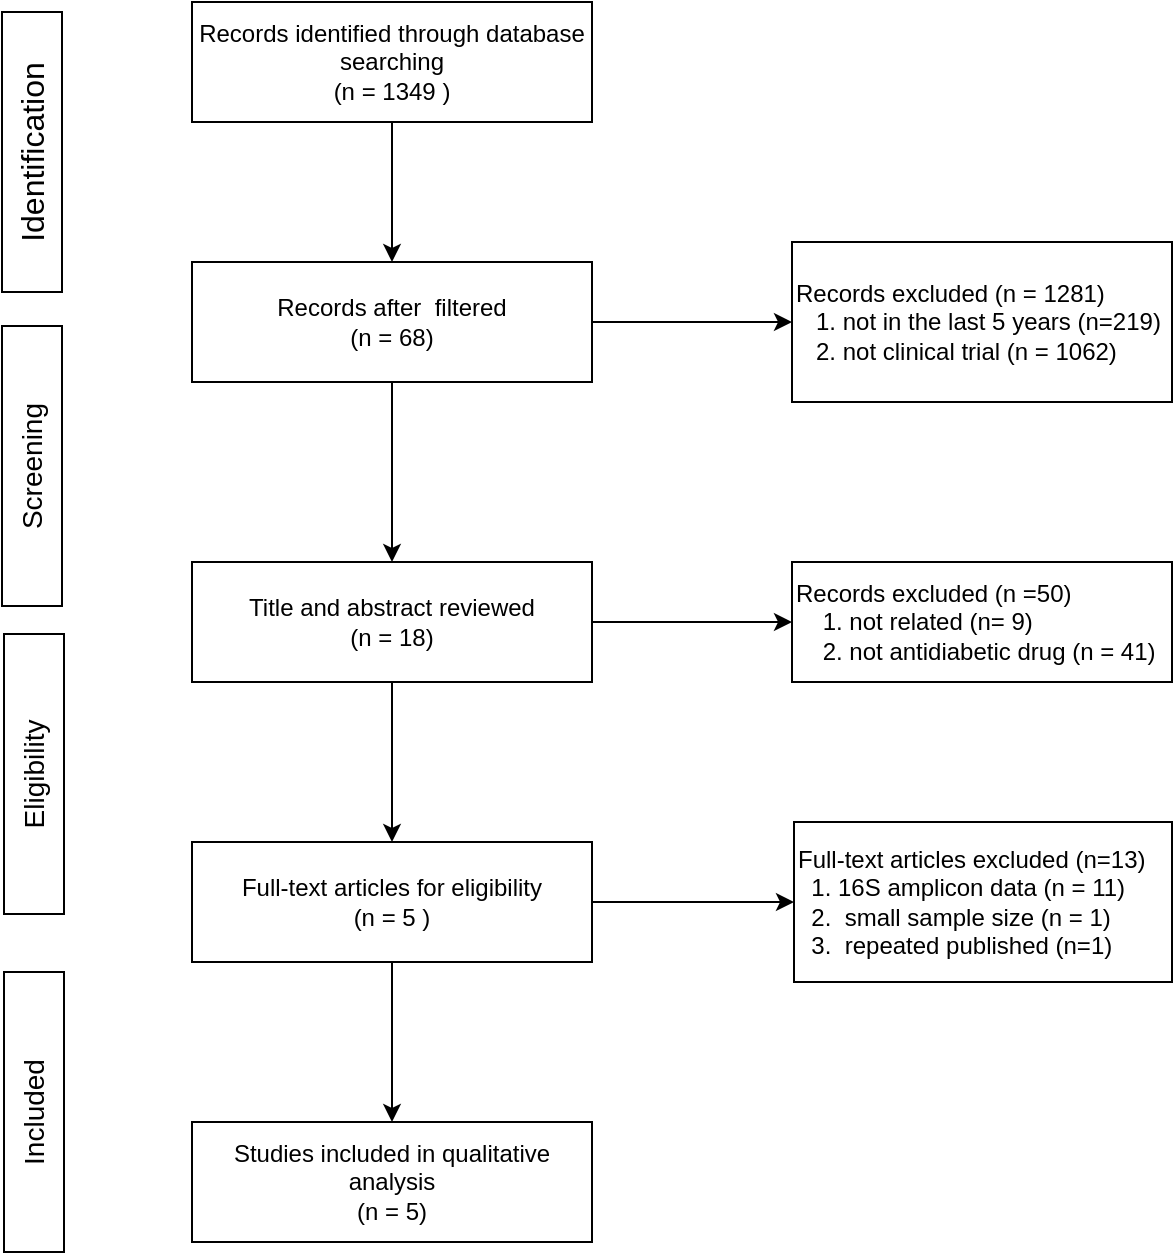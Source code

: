 <mxfile version="22.1.21" type="github">
  <diagram name="第 1 页" id="JPDoaFtokGly6kBNtgCC">
    <mxGraphModel dx="796" dy="456" grid="1" gridSize="10" guides="1" tooltips="1" connect="1" arrows="1" fold="1" page="1" pageScale="1" pageWidth="827" pageHeight="1169" math="0" shadow="0">
      <root>
        <mxCell id="0" />
        <mxCell id="1" parent="0" />
        <mxCell id="uKmnsb-paR_6ves892hA-3" value="" style="edgeStyle=orthogonalEdgeStyle;rounded=0;orthogonalLoop=1;jettySize=auto;html=1;" parent="1" source="uKmnsb-paR_6ves892hA-1" target="uKmnsb-paR_6ves892hA-2" edge="1">
          <mxGeometry relative="1" as="geometry" />
        </mxCell>
        <mxCell id="uKmnsb-paR_6ves892hA-1" value="Records identified through database searching&lt;br&gt;(n = 1349 )" style="rounded=0;whiteSpace=wrap;html=1;" parent="1" vertex="1">
          <mxGeometry x="290" y="40" width="200" height="60" as="geometry" />
        </mxCell>
        <mxCell id="uKmnsb-paR_6ves892hA-5" value="" style="edgeStyle=orthogonalEdgeStyle;rounded=0;orthogonalLoop=1;jettySize=auto;html=1;" parent="1" source="uKmnsb-paR_6ves892hA-2" target="uKmnsb-paR_6ves892hA-4" edge="1">
          <mxGeometry relative="1" as="geometry" />
        </mxCell>
        <mxCell id="uKmnsb-paR_6ves892hA-23" value="" style="edgeStyle=orthogonalEdgeStyle;rounded=0;orthogonalLoop=1;jettySize=auto;html=1;" parent="1" source="uKmnsb-paR_6ves892hA-2" target="uKmnsb-paR_6ves892hA-22" edge="1">
          <mxGeometry relative="1" as="geometry" />
        </mxCell>
        <mxCell id="uKmnsb-paR_6ves892hA-2" value="Records after&amp;nbsp; filtered&lt;br&gt;(n = 68)" style="whiteSpace=wrap;html=1;rounded=0;" parent="1" vertex="1">
          <mxGeometry x="290" y="170" width="200" height="60" as="geometry" />
        </mxCell>
        <mxCell id="uKmnsb-paR_6ves892hA-7" value="" style="edgeStyle=orthogonalEdgeStyle;rounded=0;orthogonalLoop=1;jettySize=auto;html=1;" parent="1" source="uKmnsb-paR_6ves892hA-4" target="uKmnsb-paR_6ves892hA-6" edge="1">
          <mxGeometry relative="1" as="geometry" />
        </mxCell>
        <mxCell id="uKmnsb-paR_6ves892hA-14" value="" style="edgeStyle=orthogonalEdgeStyle;rounded=0;orthogonalLoop=1;jettySize=auto;html=1;" parent="1" source="uKmnsb-paR_6ves892hA-4" target="uKmnsb-paR_6ves892hA-12" edge="1">
          <mxGeometry relative="1" as="geometry" />
        </mxCell>
        <mxCell id="uKmnsb-paR_6ves892hA-4" value="Title and abstract reviewed&lt;br&gt;(n = 18)" style="whiteSpace=wrap;html=1;rounded=0;" parent="1" vertex="1">
          <mxGeometry x="290" y="320" width="200" height="60" as="geometry" />
        </mxCell>
        <mxCell id="uKmnsb-paR_6ves892hA-9" value="" style="edgeStyle=orthogonalEdgeStyle;rounded=0;orthogonalLoop=1;jettySize=auto;html=1;" parent="1" source="uKmnsb-paR_6ves892hA-6" target="uKmnsb-paR_6ves892hA-8" edge="1">
          <mxGeometry relative="1" as="geometry" />
        </mxCell>
        <mxCell id="uKmnsb-paR_6ves892hA-15" value="" style="edgeStyle=orthogonalEdgeStyle;rounded=0;orthogonalLoop=1;jettySize=auto;html=1;" parent="1" source="uKmnsb-paR_6ves892hA-6" target="uKmnsb-paR_6ves892hA-13" edge="1">
          <mxGeometry relative="1" as="geometry" />
        </mxCell>
        <mxCell id="uKmnsb-paR_6ves892hA-6" value="Full-text articles for eligibility&lt;br&gt;(n = 5 )" style="whiteSpace=wrap;html=1;rounded=0;" parent="1" vertex="1">
          <mxGeometry x="290" y="460" width="200" height="60" as="geometry" />
        </mxCell>
        <mxCell id="uKmnsb-paR_6ves892hA-8" value="Studies included in qualitative analysis &lt;br&gt;(n = 5)" style="whiteSpace=wrap;html=1;rounded=0;" parent="1" vertex="1">
          <mxGeometry x="290" y="600" width="200" height="60" as="geometry" />
        </mxCell>
        <mxCell id="uKmnsb-paR_6ves892hA-12" value="Records excluded (n =50)&lt;br&gt;&amp;nbsp; &amp;nbsp; 1. not related (n= 9)&lt;br&gt;&amp;nbsp; &amp;nbsp; 2. not antidiabetic drug (n = 41)" style="rounded=0;whiteSpace=wrap;html=1;align=left;" parent="1" vertex="1">
          <mxGeometry x="590" y="320" width="190" height="60" as="geometry" />
        </mxCell>
        <mxCell id="uKmnsb-paR_6ves892hA-13" value="Full-text articles excluded (n=13)&lt;br&gt;&amp;nbsp; 1. 16S amplicon data (n = 11)&lt;br&gt;&amp;nbsp; 2.&amp;nbsp; small sample size (n = 1)&lt;br&gt;&amp;nbsp; 3.&amp;nbsp; repeated published (n=1)" style="rounded=0;whiteSpace=wrap;html=1;align=left;" parent="1" vertex="1">
          <mxGeometry x="591" y="450" width="189" height="80" as="geometry" />
        </mxCell>
        <mxCell id="uKmnsb-paR_6ves892hA-18" value="&lt;font style=&quot;font-size: 16px;&quot;&gt;Identification&lt;/font&gt;" style="rounded=0;whiteSpace=wrap;html=1;rotation=-90;" parent="1" vertex="1">
          <mxGeometry x="140" y="100" width="140" height="30" as="geometry" />
        </mxCell>
        <mxCell id="uKmnsb-paR_6ves892hA-19" value="&lt;font style=&quot;font-size: 14px;&quot;&gt;Screening&lt;/font&gt;" style="rounded=0;whiteSpace=wrap;html=1;rotation=-90;" parent="1" vertex="1">
          <mxGeometry x="140" y="257" width="140" height="30" as="geometry" />
        </mxCell>
        <mxCell id="uKmnsb-paR_6ves892hA-20" value="&lt;font style=&quot;font-size: 14px;&quot;&gt;Eligibility&lt;/font&gt;" style="rounded=0;whiteSpace=wrap;html=1;rotation=-90;" parent="1" vertex="1">
          <mxGeometry x="141" y="411" width="140" height="30" as="geometry" />
        </mxCell>
        <mxCell id="uKmnsb-paR_6ves892hA-21" value="&lt;font style=&quot;font-size: 14px;&quot;&gt;Included&lt;/font&gt;" style="rounded=0;whiteSpace=wrap;html=1;rotation=-90;" parent="1" vertex="1">
          <mxGeometry x="141" y="580" width="140" height="30" as="geometry" />
        </mxCell>
        <mxCell id="uKmnsb-paR_6ves892hA-22" value="Records excluded (n = 1281)&lt;br&gt;&lt;span style=&quot;background-color: initial;&quot;&gt;&amp;nbsp; &amp;nbsp;1. not in the last 5 years (n=219)&lt;br&gt;&lt;/span&gt;&lt;span style=&quot;background-color: initial;&quot;&gt;&amp;nbsp; &amp;nbsp;2. not clinical trial (n = 1062)&lt;/span&gt;&lt;span style=&quot;background-color: initial;&quot;&gt;&lt;br&gt;&lt;/span&gt;" style="rounded=0;whiteSpace=wrap;html=1;align=left;" parent="1" vertex="1">
          <mxGeometry x="590" y="160" width="190" height="80" as="geometry" />
        </mxCell>
      </root>
    </mxGraphModel>
  </diagram>
</mxfile>
